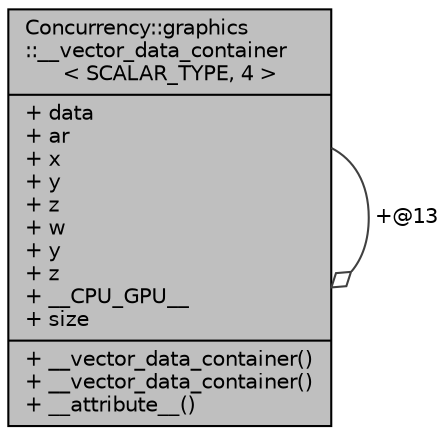 digraph "Concurrency::graphics::__vector_data_container&lt; SCALAR_TYPE, 4 &gt;"
{
  edge [fontname="Helvetica",fontsize="10",labelfontname="Helvetica",labelfontsize="10"];
  node [fontname="Helvetica",fontsize="10",shape=record];
  Node1 [label="{Concurrency::graphics\l::__vector_data_container\l\< SCALAR_TYPE, 4 \>\n|+ data\l+ ar\l+ x\l+ y\l+ z\l+ w\l+ y\l+ z\l+ __CPU_GPU__\l+ size\l|+ __vector_data_container()\l+ __vector_data_container()\l+ __attribute__()\l}",height=0.2,width=0.4,color="black", fillcolor="grey75", style="filled", fontcolor="black"];
  Node1 -> Node1 [color="grey25",fontsize="10",style="solid",label=" +@13" ,arrowhead="odiamond",fontname="Helvetica"];
}
